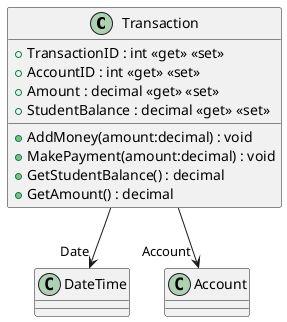 @startuml
class Transaction {
    + TransactionID : int <<get>> <<set>>
    + AccountID : int <<get>> <<set>>
    + Amount : decimal <<get>> <<set>>
    + StudentBalance : decimal <<get>> <<set>>
    + AddMoney(amount:decimal) : void
    + MakePayment(amount:decimal) : void
    + GetStudentBalance() : decimal
    + GetAmount() : decimal
}
Transaction --> "Date" DateTime
Transaction --> "Account" Account
@enduml
